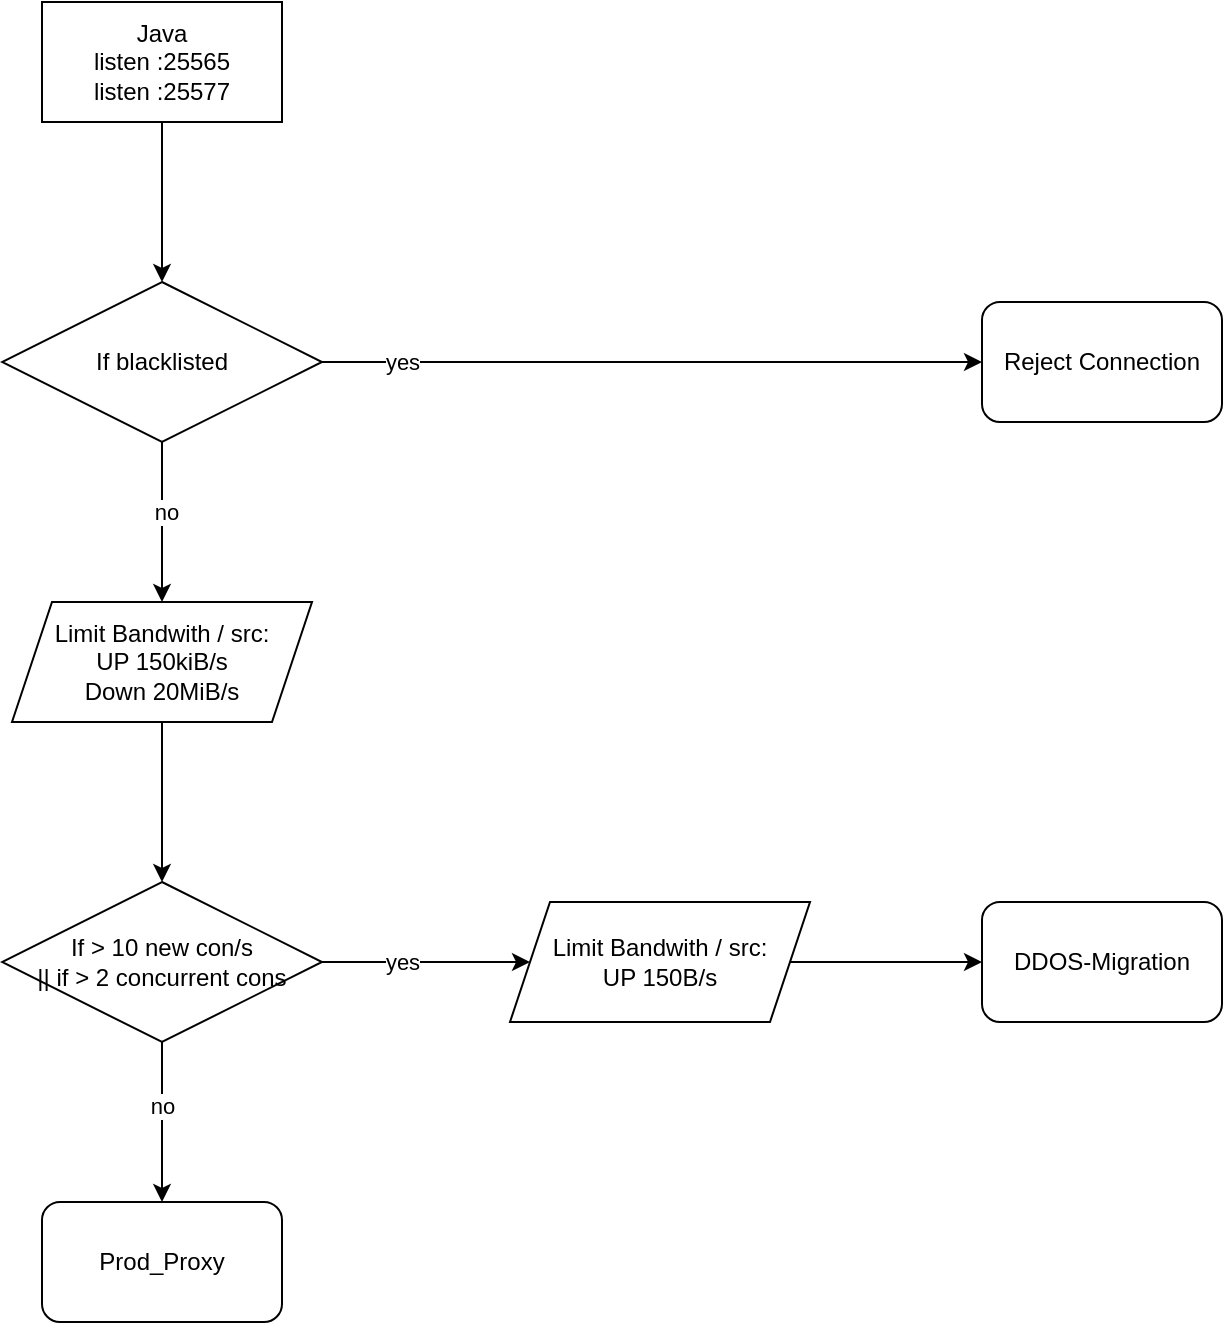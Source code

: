 <mxfile>
    <diagram name="Seite-1" id="EA9TMJkJTi4udjV-6h98">
        <mxGraphModel dx="1154" dy="415" grid="1" gridSize="10" guides="1" tooltips="1" connect="1" arrows="1" fold="1" page="1" pageScale="1" pageWidth="827" pageHeight="1169" math="0" shadow="0">
            <root>
                <mxCell id="0"/>
                <mxCell id="1" parent="0"/>
                <mxCell id="hnyBAmQ7VmMvFvbnPF3J-7" style="edgeStyle=orthogonalEdgeStyle;rounded=0;orthogonalLoop=1;jettySize=auto;html=1;entryX=0;entryY=0.5;entryDx=0;entryDy=0;" parent="1" source="hnyBAmQ7VmMvFvbnPF3J-1" target="hnyBAmQ7VmMvFvbnPF3J-6" edge="1">
                    <mxGeometry relative="1" as="geometry"/>
                </mxCell>
                <mxCell id="hnyBAmQ7VmMvFvbnPF3J-10" value="yes" style="edgeLabel;html=1;align=center;verticalAlign=middle;resizable=0;points=[];" parent="hnyBAmQ7VmMvFvbnPF3J-7" vertex="1" connectable="0">
                    <mxGeometry x="-0.019" y="-4" relative="1" as="geometry">
                        <mxPoint x="-11" y="-4" as="offset"/>
                    </mxGeometry>
                </mxCell>
                <mxCell id="hnyBAmQ7VmMvFvbnPF3J-14" style="edgeStyle=orthogonalEdgeStyle;rounded=0;orthogonalLoop=1;jettySize=auto;html=1;exitX=0.5;exitY=1;exitDx=0;exitDy=0;entryX=0.5;entryY=0;entryDx=0;entryDy=0;" parent="1" source="hnyBAmQ7VmMvFvbnPF3J-1" target="hnyBAmQ7VmMvFvbnPF3J-19" edge="1">
                    <mxGeometry relative="1" as="geometry">
                        <mxPoint x="100" y="690" as="targetPoint"/>
                    </mxGeometry>
                </mxCell>
                <mxCell id="hnyBAmQ7VmMvFvbnPF3J-15" value="no" style="edgeLabel;html=1;align=center;verticalAlign=middle;resizable=0;points=[];" parent="hnyBAmQ7VmMvFvbnPF3J-14" vertex="1" connectable="0">
                    <mxGeometry x="-0.2" relative="1" as="geometry">
                        <mxPoint as="offset"/>
                    </mxGeometry>
                </mxCell>
                <mxCell id="hnyBAmQ7VmMvFvbnPF3J-1" value="If &amp;gt; 10 new con/s&lt;br&gt;|| if &amp;gt; 2 concurrent cons" style="rhombus;whiteSpace=wrap;html=1;" parent="1" vertex="1">
                    <mxGeometry x="20" y="540" width="160" height="80" as="geometry"/>
                </mxCell>
                <mxCell id="hnyBAmQ7VmMvFvbnPF3J-4" style="edgeStyle=orthogonalEdgeStyle;rounded=0;orthogonalLoop=1;jettySize=auto;html=1;exitX=0.5;exitY=1;exitDx=0;exitDy=0;entryX=0.5;entryY=0;entryDx=0;entryDy=0;" parent="1" source="hnyBAmQ7VmMvFvbnPF3J-2" target="hnyBAmQ7VmMvFvbnPF3J-11" edge="1">
                    <mxGeometry relative="1" as="geometry">
                        <mxPoint x="110" y="180" as="targetPoint"/>
                    </mxGeometry>
                </mxCell>
                <mxCell id="hnyBAmQ7VmMvFvbnPF3J-2" value="Java&lt;br&gt;listen :25565&lt;div&gt;listen :25577&lt;/div&gt;" style="rounded=0;whiteSpace=wrap;html=1;" parent="1" vertex="1">
                    <mxGeometry x="40" y="100" width="120" height="60" as="geometry"/>
                </mxCell>
                <mxCell id="hnyBAmQ7VmMvFvbnPF3J-9" style="edgeStyle=orthogonalEdgeStyle;rounded=0;orthogonalLoop=1;jettySize=auto;html=1;exitX=1;exitY=0.5;exitDx=0;exitDy=0;" parent="1" source="hnyBAmQ7VmMvFvbnPF3J-6" target="hnyBAmQ7VmMvFvbnPF3J-8" edge="1">
                    <mxGeometry relative="1" as="geometry"/>
                </mxCell>
                <mxCell id="hnyBAmQ7VmMvFvbnPF3J-6" value="Limit Bandwith / src:&lt;div&gt;UP 150B/s&lt;/div&gt;" style="shape=parallelogram;perimeter=parallelogramPerimeter;whiteSpace=wrap;html=1;fixedSize=1;" parent="1" vertex="1">
                    <mxGeometry x="274" y="550" width="150" height="60" as="geometry"/>
                </mxCell>
                <mxCell id="hnyBAmQ7VmMvFvbnPF3J-8" value="DDOS-Migration" style="rounded=1;whiteSpace=wrap;html=1;" parent="1" vertex="1">
                    <mxGeometry x="510" y="550" width="120" height="60" as="geometry"/>
                </mxCell>
                <mxCell id="hnyBAmQ7VmMvFvbnPF3J-13" style="edgeStyle=orthogonalEdgeStyle;rounded=0;orthogonalLoop=1;jettySize=auto;html=1;exitX=1;exitY=0.5;exitDx=0;exitDy=0;entryX=0;entryY=0.5;entryDx=0;entryDy=0;" parent="1" source="hnyBAmQ7VmMvFvbnPF3J-11" target="hnyBAmQ7VmMvFvbnPF3J-12" edge="1">
                    <mxGeometry relative="1" as="geometry"/>
                </mxCell>
                <mxCell id="hnyBAmQ7VmMvFvbnPF3J-16" value="yes" style="edgeLabel;html=1;align=center;verticalAlign=middle;resizable=0;points=[];" parent="hnyBAmQ7VmMvFvbnPF3J-13" vertex="1" connectable="0">
                    <mxGeometry x="-0.4" y="-4" relative="1" as="geometry">
                        <mxPoint x="-59" y="-4" as="offset"/>
                    </mxGeometry>
                </mxCell>
                <mxCell id="hnyBAmQ7VmMvFvbnPF3J-17" style="edgeStyle=orthogonalEdgeStyle;rounded=0;orthogonalLoop=1;jettySize=auto;html=1;exitX=0.5;exitY=1;exitDx=0;exitDy=0;entryX=0.5;entryY=0;entryDx=0;entryDy=0;" parent="1" source="hnyBAmQ7VmMvFvbnPF3J-11" target="hnyBAmQ7VmMvFvbnPF3J-21" edge="1">
                    <mxGeometry relative="1" as="geometry">
                        <mxPoint x="100" y="380" as="targetPoint"/>
                    </mxGeometry>
                </mxCell>
                <mxCell id="hnyBAmQ7VmMvFvbnPF3J-20" value="no" style="edgeLabel;html=1;align=center;verticalAlign=middle;resizable=0;points=[];" parent="hnyBAmQ7VmMvFvbnPF3J-17" vertex="1" connectable="0">
                    <mxGeometry x="-0.125" y="2" relative="1" as="geometry">
                        <mxPoint as="offset"/>
                    </mxGeometry>
                </mxCell>
                <mxCell id="hnyBAmQ7VmMvFvbnPF3J-11" value="If blacklisted" style="rhombus;whiteSpace=wrap;html=1;" parent="1" vertex="1">
                    <mxGeometry x="20" y="240" width="160" height="80" as="geometry"/>
                </mxCell>
                <mxCell id="hnyBAmQ7VmMvFvbnPF3J-12" value="Reject Connection" style="rounded=1;whiteSpace=wrap;html=1;" parent="1" vertex="1">
                    <mxGeometry x="510" y="250" width="120" height="60" as="geometry"/>
                </mxCell>
                <mxCell id="hnyBAmQ7VmMvFvbnPF3J-19" value="Prod_Proxy" style="rounded=1;whiteSpace=wrap;html=1;" parent="1" vertex="1">
                    <mxGeometry x="40" y="700" width="120" height="60" as="geometry"/>
                </mxCell>
                <mxCell id="hnyBAmQ7VmMvFvbnPF3J-23" style="edgeStyle=orthogonalEdgeStyle;rounded=0;orthogonalLoop=1;jettySize=auto;html=1;exitX=0.5;exitY=1;exitDx=0;exitDy=0;entryX=0.5;entryY=0;entryDx=0;entryDy=0;" parent="1" source="hnyBAmQ7VmMvFvbnPF3J-21" target="hnyBAmQ7VmMvFvbnPF3J-1" edge="1">
                    <mxGeometry relative="1" as="geometry"/>
                </mxCell>
                <mxCell id="hnyBAmQ7VmMvFvbnPF3J-21" value="Limit Bandwith / src:&lt;div&gt;UP 150kiB/s&lt;/div&gt;&lt;div&gt;Down 20MiB/s&lt;/div&gt;" style="shape=parallelogram;perimeter=parallelogramPerimeter;whiteSpace=wrap;html=1;fixedSize=1;" parent="1" vertex="1">
                    <mxGeometry x="25" y="400" width="150" height="60" as="geometry"/>
                </mxCell>
            </root>
        </mxGraphModel>
    </diagram>
</mxfile>